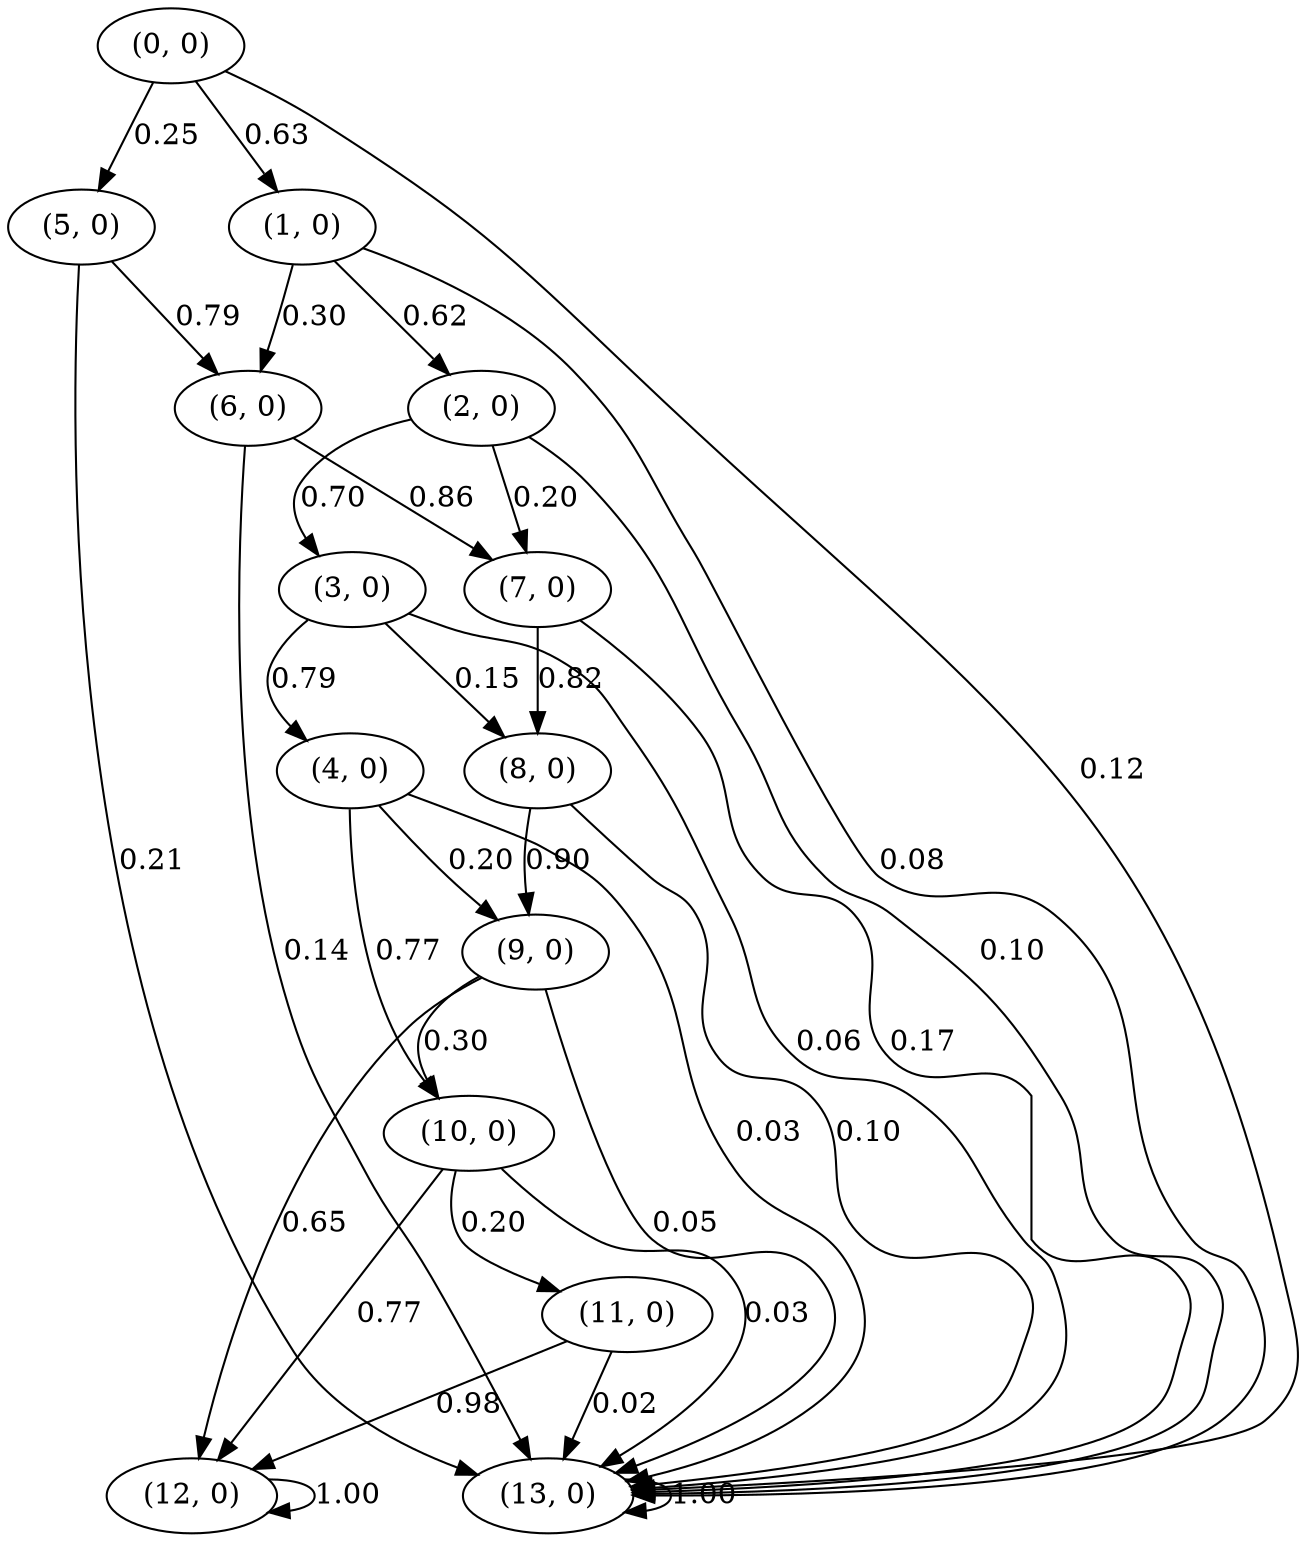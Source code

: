 digraph  {
"(0, 0)";
"(1, 0)";
"(5, 0)";
"(13, 0)";
"(2, 0)";
"(6, 0)";
"(3, 0)";
"(7, 0)";
"(4, 0)";
"(8, 0)";
"(9, 0)";
"(10, 0)";
"(12, 0)";
"(11, 0)";
"(0, 0)" -> "(1, 0)"  [key=0, label="0.63", weight="0.63"];
"(0, 0)" -> "(5, 0)"  [key=0, label="0.25", weight="0.25"];
"(0, 0)" -> "(13, 0)"  [key=0, label="0.12", weight="0.12"];
"(1, 0)" -> "(2, 0)"  [key=0, label="0.62", weight="0.62"];
"(1, 0)" -> "(6, 0)"  [key=0, label="0.30", weight="0.3"];
"(1, 0)" -> "(13, 0)"  [key=0, label="0.08", weight="0.08"];
"(5, 0)" -> "(6, 0)"  [key=0, label="0.79", weight="0.79"];
"(5, 0)" -> "(13, 0)"  [key=0, label="0.21", weight="0.21"];
"(13, 0)" -> "(13, 0)"  [key=0, label="1.00", weight="1.0"];
"(2, 0)" -> "(3, 0)"  [key=0, label="0.70", weight="0.7"];
"(2, 0)" -> "(7, 0)"  [key=0, label="0.20", weight="0.2"];
"(2, 0)" -> "(13, 0)"  [key=0, label="0.10", weight="0.1"];
"(6, 0)" -> "(7, 0)"  [key=0, label="0.86", weight="0.86"];
"(6, 0)" -> "(13, 0)"  [key=0, label="0.14", weight="0.14"];
"(3, 0)" -> "(4, 0)"  [key=0, label="0.79", weight="0.79"];
"(3, 0)" -> "(8, 0)"  [key=0, label="0.15", weight="0.15"];
"(3, 0)" -> "(13, 0)"  [key=0, label="0.06", weight="0.06"];
"(7, 0)" -> "(8, 0)"  [key=0, label="0.82", weight="0.825"];
"(7, 0)" -> "(13, 0)"  [key=0, label="0.17", weight="0.175"];
"(4, 0)" -> "(9, 0)"  [key=0, label="0.20", weight="0.2"];
"(4, 0)" -> "(10, 0)"  [key=0, label="0.77", weight="0.77"];
"(4, 0)" -> "(13, 0)"  [key=0, label="0.03", weight="0.03"];
"(8, 0)" -> "(9, 0)"  [key=0, label="0.90", weight="0.895"];
"(8, 0)" -> "(13, 0)"  [key=0, label="0.10", weight="0.105"];
"(9, 0)" -> "(10, 0)"  [key=0, label="0.30", weight="0.3"];
"(9, 0)" -> "(12, 0)"  [key=0, label="0.65", weight="0.6475"];
"(9, 0)" -> "(13, 0)"  [key=0, label="0.05", weight="0.0525"];
"(10, 0)" -> "(11, 0)"  [key=0, label="0.20", weight="0.2"];
"(10, 0)" -> "(12, 0)"  [key=0, label="0.77", weight="0.77"];
"(10, 0)" -> "(13, 0)"  [key=0, label="0.03", weight="0.03"];
"(12, 0)" -> "(12, 0)"  [key=0, label="1.00", weight="1.0"];
"(11, 0)" -> "(12, 0)"  [key=0, label="0.98", weight="0.98"];
"(11, 0)" -> "(13, 0)"  [key=0, label="0.02", weight="0.02"];
}
